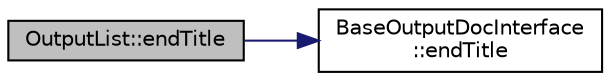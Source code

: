 digraph "OutputList::endTitle"
{
 // LATEX_PDF_SIZE
  edge [fontname="Helvetica",fontsize="10",labelfontname="Helvetica",labelfontsize="10"];
  node [fontname="Helvetica",fontsize="10",shape=record];
  rankdir="LR";
  Node1 [label="OutputList::endTitle",height=0.2,width=0.4,color="black", fillcolor="grey75", style="filled", fontcolor="black",tooltip=" "];
  Node1 -> Node2 [color="midnightblue",fontsize="10",style="solid",fontname="Helvetica"];
  Node2 [label="BaseOutputDocInterface\l::endTitle",height=0.2,width=0.4,color="black", fillcolor="white", style="filled",URL="$classBaseOutputDocInterface.html#a5dee56a3a18bafb23c30f42e6575210f",tooltip=" "];
}
